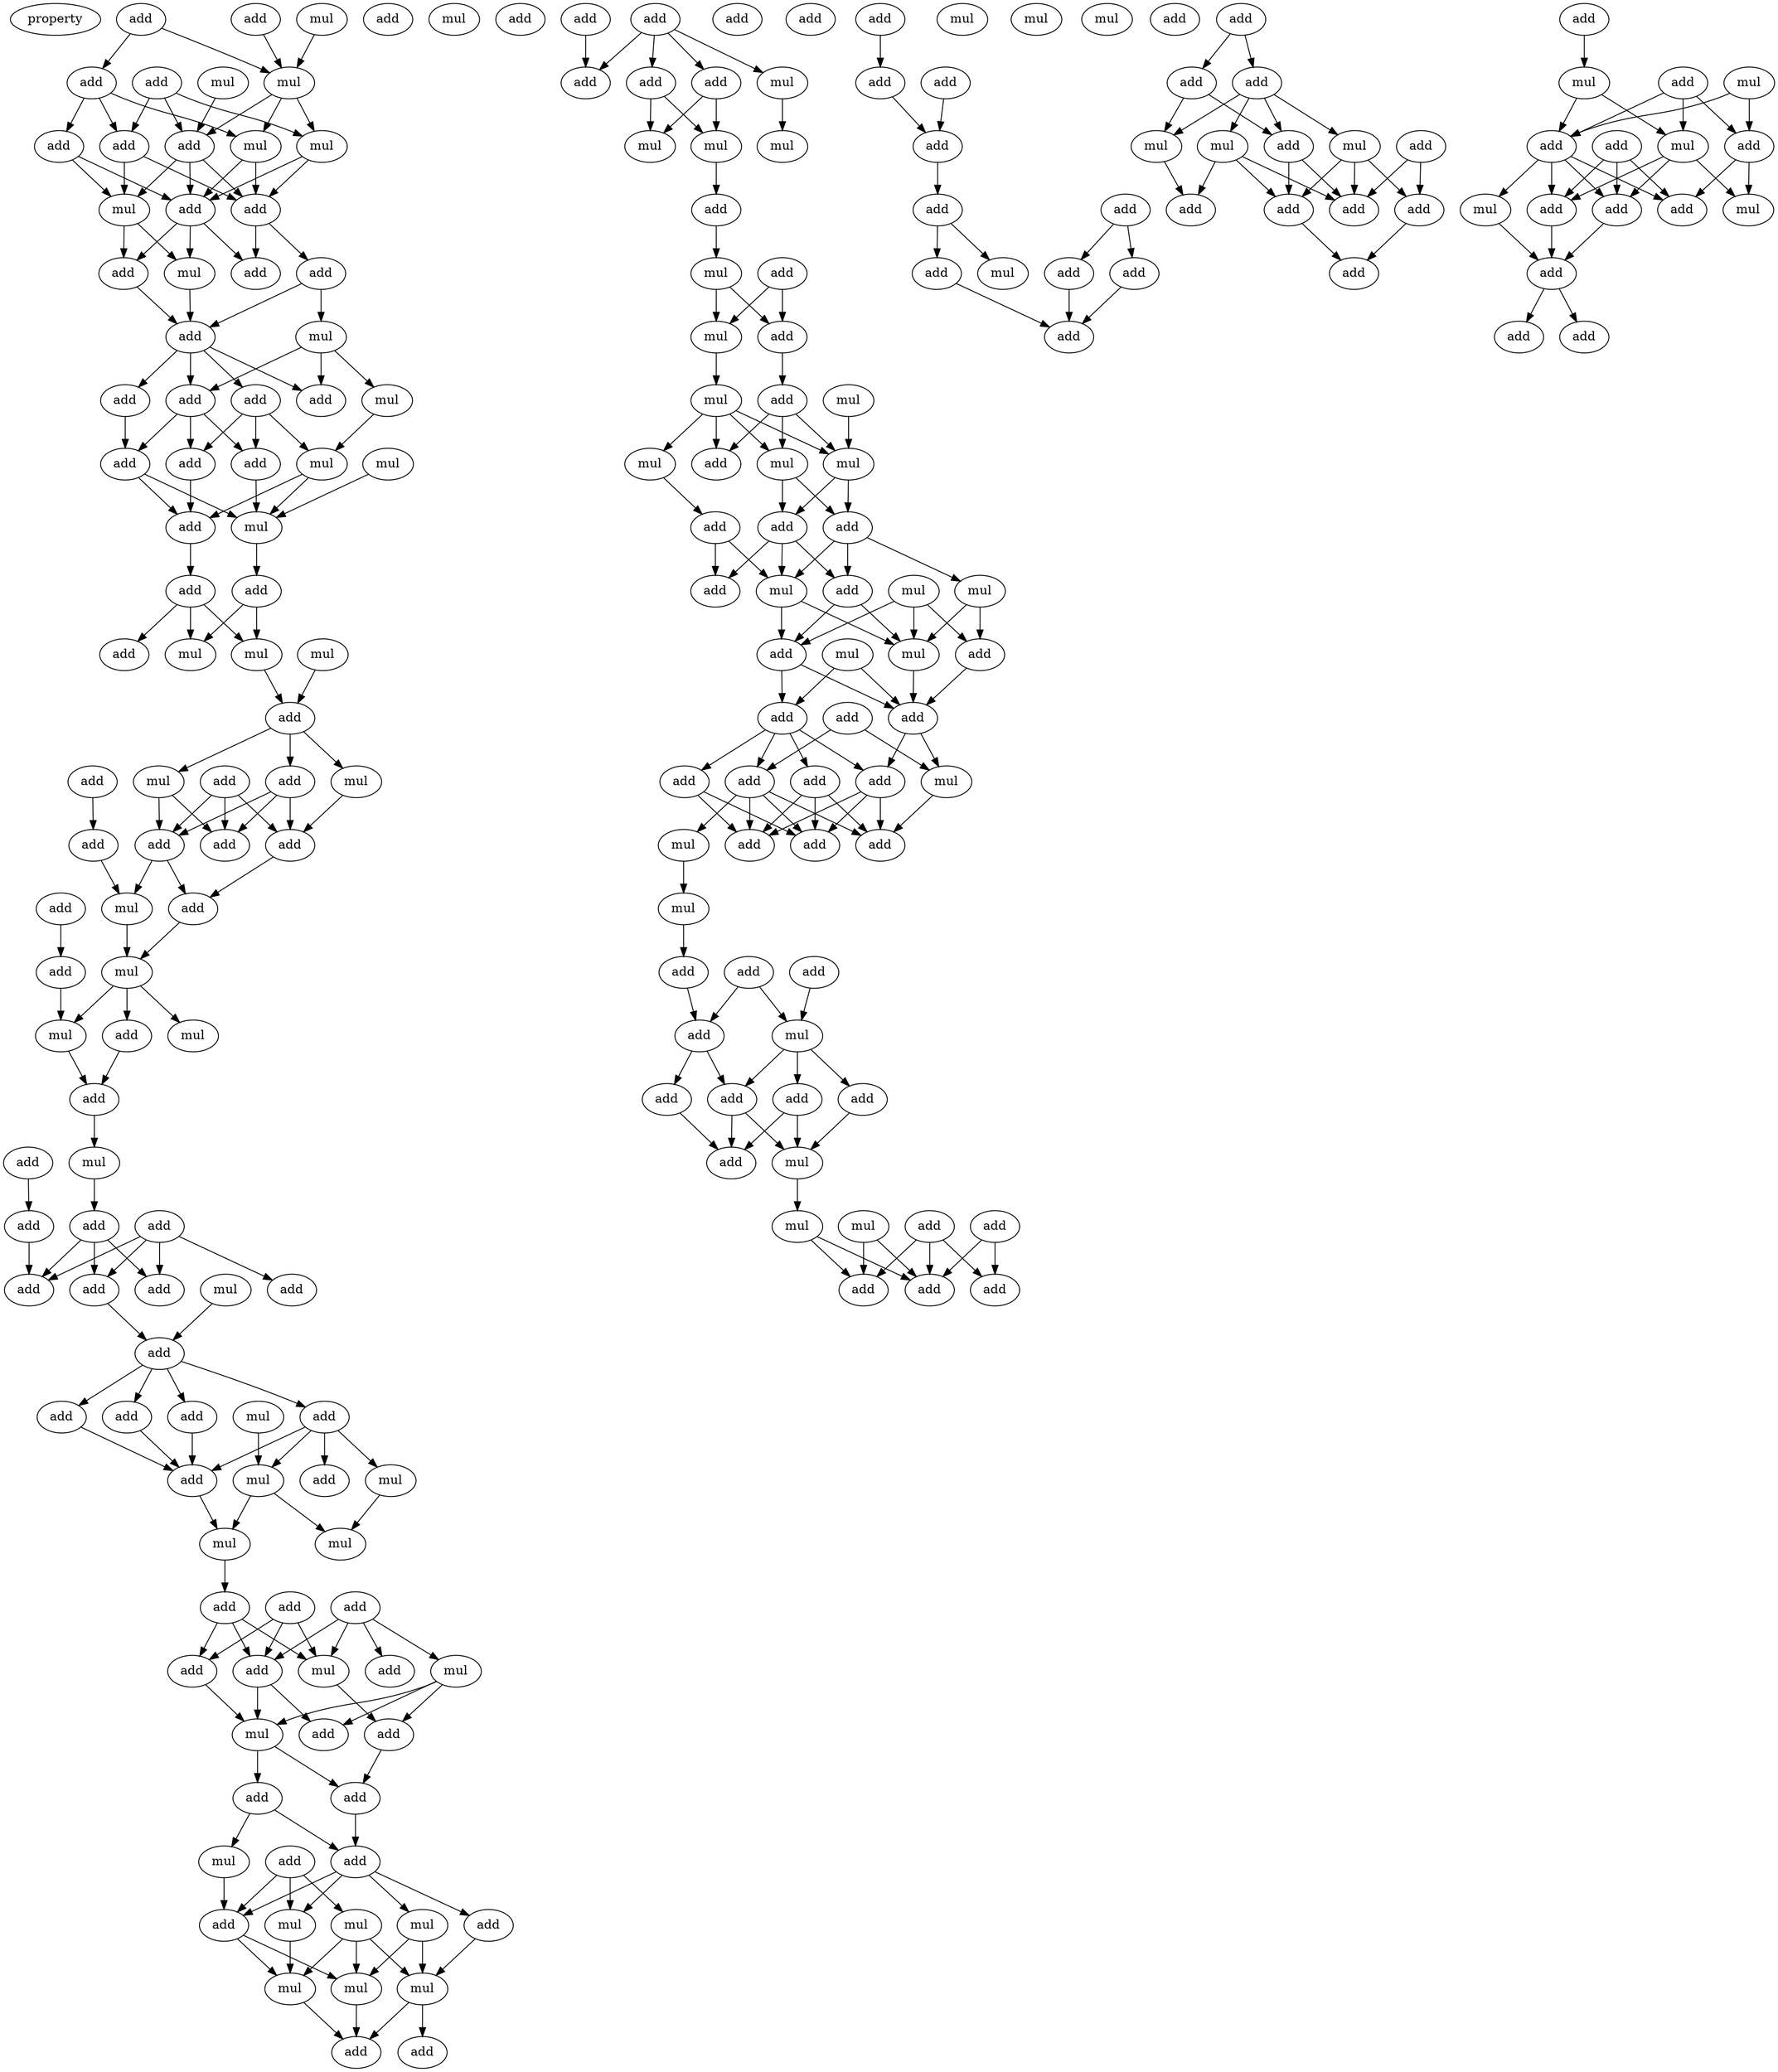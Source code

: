 digraph {
    node [fontcolor=black]
    property [mul=2,lf=1.1]
    0 [ label = mul ];
    1 [ label = add ];
    2 [ label = add ];
    3 [ label = mul ];
    4 [ label = add ];
    5 [ label = add ];
    6 [ label = mul ];
    7 [ label = add ];
    8 [ label = add ];
    9 [ label = add ];
    10 [ label = mul ];
    11 [ label = mul ];
    12 [ label = add ];
    13 [ label = mul ];
    14 [ label = add ];
    15 [ label = add ];
    16 [ label = add ];
    17 [ label = mul ];
    18 [ label = add ];
    19 [ label = add ];
    20 [ label = mul ];
    21 [ label = add ];
    22 [ label = add ];
    23 [ label = add ];
    24 [ label = add ];
    25 [ label = mul ];
    26 [ label = add ];
    27 [ label = mul ];
    28 [ label = add ];
    29 [ label = add ];
    30 [ label = mul ];
    31 [ label = add ];
    32 [ label = mul ];
    33 [ label = add ];
    34 [ label = add ];
    35 [ label = mul ];
    36 [ label = mul ];
    37 [ label = add ];
    38 [ label = add ];
    39 [ label = mul ];
    40 [ label = add ];
    41 [ label = add ];
    42 [ label = add ];
    43 [ label = add ];
    44 [ label = mul ];
    45 [ label = mul ];
    46 [ label = add ];
    47 [ label = add ];
    48 [ label = add ];
    49 [ label = add ];
    50 [ label = mul ];
    51 [ label = add ];
    52 [ label = add ];
    53 [ label = add ];
    54 [ label = mul ];
    55 [ label = add ];
    56 [ label = mul ];
    57 [ label = mul ];
    58 [ label = add ];
    59 [ label = mul ];
    60 [ label = add ];
    61 [ label = mul ];
    62 [ label = add ];
    63 [ label = add ];
    64 [ label = add ];
    65 [ label = add ];
    66 [ label = add ];
    67 [ label = add ];
    68 [ label = mul ];
    69 [ label = add ];
    70 [ label = add ];
    71 [ label = add ];
    72 [ label = mul ];
    73 [ label = add ];
    74 [ label = add ];
    75 [ label = add ];
    76 [ label = add ];
    77 [ label = mul ];
    78 [ label = add ];
    79 [ label = mul ];
    80 [ label = mul ];
    81 [ label = mul ];
    82 [ label = add ];
    83 [ label = add ];
    84 [ label = add ];
    85 [ label = add ];
    86 [ label = add ];
    87 [ label = mul ];
    88 [ label = add ];
    89 [ label = mul ];
    90 [ label = add ];
    91 [ label = mul ];
    92 [ label = add ];
    93 [ label = add ];
    94 [ label = add ];
    95 [ label = add ];
    96 [ label = add ];
    97 [ label = add ];
    98 [ label = mul ];
    99 [ label = add ];
    100 [ label = mul ];
    101 [ label = mul ];
    102 [ label = mul ];
    103 [ label = add ];
    104 [ label = mul ];
    105 [ label = mul ];
    106 [ label = mul ];
    107 [ label = add ];
    108 [ label = add ];
    109 [ label = add ];
    110 [ label = add ];
    111 [ label = add ];
    112 [ label = add ];
    113 [ label = mul ];
    114 [ label = add ];
    115 [ label = mul ];
    116 [ label = mul ];
    117 [ label = mul ];
    118 [ label = add ];
    119 [ label = add ];
    120 [ label = mul ];
    121 [ label = add ];
    122 [ label = mul ];
    123 [ label = add ];
    124 [ label = mul ];
    125 [ label = mul ];
    126 [ label = add ];
    127 [ label = mul ];
    128 [ label = add ];
    129 [ label = mul ];
    130 [ label = mul ];
    131 [ label = add ];
    132 [ label = add ];
    133 [ label = add ];
    134 [ label = mul ];
    135 [ label = add ];
    136 [ label = add ];
    137 [ label = mul ];
    138 [ label = mul ];
    139 [ label = mul ];
    140 [ label = add ];
    141 [ label = add ];
    142 [ label = mul ];
    143 [ label = add ];
    144 [ label = add ];
    145 [ label = add ];
    146 [ label = add ];
    147 [ label = add ];
    148 [ label = mul ];
    149 [ label = add ];
    150 [ label = add ];
    151 [ label = mul ];
    152 [ label = add ];
    153 [ label = add ];
    154 [ label = add ];
    155 [ label = mul ];
    156 [ label = add ];
    157 [ label = add ];
    158 [ label = add ];
    159 [ label = mul ];
    160 [ label = add ];
    161 [ label = add ];
    162 [ label = add ];
    163 [ label = add ];
    164 [ label = add ];
    165 [ label = add ];
    166 [ label = mul ];
    167 [ label = add ];
    168 [ label = add ];
    169 [ label = add ];
    170 [ label = mul ];
    171 [ label = mul ];
    172 [ label = add ];
    173 [ label = add ];
    174 [ label = add ];
    175 [ label = add ];
    176 [ label = mul ];
    177 [ label = add ];
    178 [ label = add ];
    179 [ label = mul ];
    180 [ label = add ];
    181 [ label = add ];
    182 [ label = mul ];
    183 [ label = add ];
    184 [ label = add ];
    185 [ label = add ];
    186 [ label = add ];
    187 [ label = mul ];
    188 [ label = add ];
    189 [ label = add ];
    190 [ label = add ];
    191 [ label = add ];
    192 [ label = add ];
    193 [ label = mul ];
    194 [ label = mul ];
    195 [ label = add ];
    196 [ label = mul ];
    197 [ label = add ];
    198 [ label = add ];
    199 [ label = add ];
    200 [ label = add ];
    201 [ label = add ];
    202 [ label = add ];
    203 [ label = add ];
    204 [ label = mul ];
    205 [ label = add ];
    206 [ label = mul ];
    207 [ label = add ];
    208 [ label = mul ];
    209 [ label = add ];
    210 [ label = add ];
    211 [ label = mul ];
    212 [ label = add ];
    213 [ label = add ];
    214 [ label = mul ];
    215 [ label = add ];
    216 [ label = add ];
    217 [ label = add ];
    218 [ label = add ];
    0 -> 3 [ name = 0 ];
    1 -> 3 [ name = 1 ];
    1 -> 5 [ name = 2 ];
    2 -> 3 [ name = 3 ];
    3 -> 9 [ name = 4 ];
    3 -> 10 [ name = 5 ];
    3 -> 11 [ name = 6 ];
    4 -> 7 [ name = 7 ];
    4 -> 9 [ name = 8 ];
    4 -> 11 [ name = 9 ];
    5 -> 7 [ name = 10 ];
    5 -> 8 [ name = 11 ];
    5 -> 10 [ name = 12 ];
    6 -> 9 [ name = 13 ];
    7 -> 12 [ name = 14 ];
    7 -> 13 [ name = 15 ];
    8 -> 13 [ name = 16 ];
    8 -> 14 [ name = 17 ];
    9 -> 12 [ name = 18 ];
    9 -> 13 [ name = 19 ];
    9 -> 14 [ name = 20 ];
    10 -> 12 [ name = 21 ];
    10 -> 14 [ name = 22 ];
    11 -> 12 [ name = 23 ];
    11 -> 14 [ name = 24 ];
    12 -> 15 [ name = 25 ];
    12 -> 16 [ name = 26 ];
    13 -> 17 [ name = 27 ];
    13 -> 18 [ name = 28 ];
    14 -> 16 [ name = 29 ];
    14 -> 17 [ name = 30 ];
    14 -> 18 [ name = 31 ];
    15 -> 19 [ name = 32 ];
    15 -> 20 [ name = 33 ];
    17 -> 19 [ name = 34 ];
    18 -> 19 [ name = 35 ];
    19 -> 21 [ name = 36 ];
    19 -> 22 [ name = 37 ];
    19 -> 23 [ name = 38 ];
    19 -> 24 [ name = 39 ];
    20 -> 21 [ name = 40 ];
    20 -> 24 [ name = 41 ];
    20 -> 25 [ name = 42 ];
    22 -> 28 [ name = 43 ];
    22 -> 29 [ name = 44 ];
    22 -> 30 [ name = 45 ];
    23 -> 26 [ name = 46 ];
    24 -> 26 [ name = 47 ];
    24 -> 28 [ name = 48 ];
    24 -> 29 [ name = 49 ];
    25 -> 30 [ name = 50 ];
    26 -> 31 [ name = 51 ];
    26 -> 32 [ name = 52 ];
    27 -> 32 [ name = 53 ];
    28 -> 31 [ name = 54 ];
    29 -> 32 [ name = 55 ];
    30 -> 31 [ name = 56 ];
    30 -> 32 [ name = 57 ];
    31 -> 33 [ name = 58 ];
    32 -> 34 [ name = 59 ];
    33 -> 35 [ name = 60 ];
    33 -> 36 [ name = 61 ];
    33 -> 37 [ name = 62 ];
    34 -> 35 [ name = 63 ];
    34 -> 36 [ name = 64 ];
    36 -> 40 [ name = 65 ];
    39 -> 40 [ name = 66 ];
    40 -> 42 [ name = 67 ];
    40 -> 44 [ name = 68 ];
    40 -> 45 [ name = 69 ];
    41 -> 46 [ name = 70 ];
    42 -> 47 [ name = 71 ];
    42 -> 48 [ name = 72 ];
    42 -> 49 [ name = 73 ];
    43 -> 47 [ name = 74 ];
    43 -> 48 [ name = 75 ];
    43 -> 49 [ name = 76 ];
    44 -> 47 [ name = 77 ];
    45 -> 48 [ name = 78 ];
    45 -> 49 [ name = 79 ];
    46 -> 50 [ name = 80 ];
    47 -> 52 [ name = 81 ];
    49 -> 50 [ name = 82 ];
    49 -> 52 [ name = 83 ];
    50 -> 54 [ name = 84 ];
    51 -> 53 [ name = 85 ];
    52 -> 54 [ name = 86 ];
    53 -> 57 [ name = 87 ];
    54 -> 55 [ name = 88 ];
    54 -> 56 [ name = 89 ];
    54 -> 57 [ name = 90 ];
    55 -> 58 [ name = 91 ];
    57 -> 58 [ name = 92 ];
    58 -> 59 [ name = 93 ];
    59 -> 62 [ name = 94 ];
    60 -> 63 [ name = 95 ];
    62 -> 65 [ name = 96 ];
    62 -> 67 [ name = 97 ];
    62 -> 69 [ name = 98 ];
    63 -> 67 [ name = 99 ];
    64 -> 65 [ name = 100 ];
    64 -> 66 [ name = 101 ];
    64 -> 67 [ name = 102 ];
    64 -> 69 [ name = 103 ];
    68 -> 70 [ name = 104 ];
    69 -> 70 [ name = 105 ];
    70 -> 71 [ name = 106 ];
    70 -> 73 [ name = 107 ];
    70 -> 74 [ name = 108 ];
    70 -> 75 [ name = 109 ];
    71 -> 78 [ name = 110 ];
    72 -> 77 [ name = 111 ];
    73 -> 78 [ name = 112 ];
    74 -> 76 [ name = 113 ];
    74 -> 77 [ name = 114 ];
    74 -> 78 [ name = 115 ];
    74 -> 79 [ name = 116 ];
    75 -> 78 [ name = 117 ];
    77 -> 80 [ name = 118 ];
    77 -> 81 [ name = 119 ];
    78 -> 81 [ name = 120 ];
    79 -> 80 [ name = 121 ];
    81 -> 83 [ name = 122 ];
    82 -> 86 [ name = 123 ];
    82 -> 87 [ name = 124 ];
    82 -> 89 [ name = 125 ];
    82 -> 90 [ name = 126 ];
    83 -> 86 [ name = 127 ];
    83 -> 88 [ name = 128 ];
    83 -> 89 [ name = 129 ];
    85 -> 86 [ name = 130 ];
    85 -> 88 [ name = 131 ];
    85 -> 89 [ name = 132 ];
    86 -> 91 [ name = 133 ];
    86 -> 93 [ name = 134 ];
    87 -> 91 [ name = 135 ];
    87 -> 92 [ name = 136 ];
    87 -> 93 [ name = 137 ];
    88 -> 91 [ name = 138 ];
    89 -> 92 [ name = 139 ];
    91 -> 94 [ name = 140 ];
    91 -> 95 [ name = 141 ];
    92 -> 94 [ name = 142 ];
    94 -> 97 [ name = 143 ];
    95 -> 97 [ name = 144 ];
    95 -> 98 [ name = 145 ];
    96 -> 99 [ name = 146 ];
    96 -> 100 [ name = 147 ];
    96 -> 102 [ name = 148 ];
    97 -> 99 [ name = 149 ];
    97 -> 100 [ name = 150 ];
    97 -> 101 [ name = 151 ];
    97 -> 103 [ name = 152 ];
    98 -> 99 [ name = 153 ];
    99 -> 104 [ name = 154 ];
    99 -> 106 [ name = 155 ];
    100 -> 106 [ name = 156 ];
    101 -> 104 [ name = 157 ];
    101 -> 105 [ name = 158 ];
    102 -> 104 [ name = 159 ];
    102 -> 105 [ name = 160 ];
    102 -> 106 [ name = 161 ];
    103 -> 105 [ name = 162 ];
    104 -> 107 [ name = 163 ];
    105 -> 107 [ name = 164 ];
    105 -> 108 [ name = 165 ];
    106 -> 107 [ name = 166 ];
    109 -> 111 [ name = 167 ];
    109 -> 112 [ name = 168 ];
    109 -> 113 [ name = 169 ];
    109 -> 114 [ name = 170 ];
    110 -> 111 [ name = 171 ];
    112 -> 115 [ name = 172 ];
    112 -> 117 [ name = 173 ];
    113 -> 116 [ name = 174 ];
    114 -> 115 [ name = 175 ];
    114 -> 117 [ name = 176 ];
    117 -> 118 [ name = 177 ];
    118 -> 120 [ name = 178 ];
    120 -> 122 [ name = 179 ];
    120 -> 123 [ name = 180 ];
    121 -> 122 [ name = 181 ];
    121 -> 123 [ name = 182 ];
    122 -> 125 [ name = 183 ];
    123 -> 126 [ name = 184 ];
    124 -> 130 [ name = 185 ];
    125 -> 127 [ name = 186 ];
    125 -> 128 [ name = 187 ];
    125 -> 129 [ name = 188 ];
    125 -> 130 [ name = 189 ];
    126 -> 128 [ name = 190 ];
    126 -> 129 [ name = 191 ];
    126 -> 130 [ name = 192 ];
    127 -> 131 [ name = 193 ];
    129 -> 132 [ name = 194 ];
    129 -> 133 [ name = 195 ];
    130 -> 132 [ name = 196 ];
    130 -> 133 [ name = 197 ];
    131 -> 135 [ name = 198 ];
    131 -> 138 [ name = 199 ];
    132 -> 136 [ name = 200 ];
    132 -> 137 [ name = 201 ];
    132 -> 138 [ name = 202 ];
    133 -> 135 [ name = 203 ];
    133 -> 136 [ name = 204 ];
    133 -> 138 [ name = 205 ];
    134 -> 140 [ name = 206 ];
    134 -> 141 [ name = 207 ];
    134 -> 142 [ name = 208 ];
    136 -> 141 [ name = 209 ];
    136 -> 142 [ name = 210 ];
    137 -> 140 [ name = 211 ];
    137 -> 142 [ name = 212 ];
    138 -> 141 [ name = 213 ];
    138 -> 142 [ name = 214 ];
    139 -> 144 [ name = 215 ];
    139 -> 145 [ name = 216 ];
    140 -> 145 [ name = 217 ];
    141 -> 144 [ name = 218 ];
    141 -> 145 [ name = 219 ];
    142 -> 145 [ name = 220 ];
    143 -> 146 [ name = 221 ];
    143 -> 148 [ name = 222 ];
    144 -> 146 [ name = 223 ];
    144 -> 147 [ name = 224 ];
    144 -> 149 [ name = 225 ];
    144 -> 150 [ name = 226 ];
    145 -> 147 [ name = 227 ];
    145 -> 148 [ name = 228 ];
    146 -> 151 [ name = 229 ];
    146 -> 152 [ name = 230 ];
    146 -> 153 [ name = 231 ];
    146 -> 154 [ name = 232 ];
    147 -> 152 [ name = 233 ];
    147 -> 153 [ name = 234 ];
    147 -> 154 [ name = 235 ];
    148 -> 154 [ name = 236 ];
    149 -> 152 [ name = 237 ];
    149 -> 153 [ name = 238 ];
    150 -> 152 [ name = 239 ];
    150 -> 153 [ name = 240 ];
    150 -> 154 [ name = 241 ];
    151 -> 155 [ name = 242 ];
    155 -> 156 [ name = 243 ];
    156 -> 160 [ name = 244 ];
    157 -> 159 [ name = 245 ];
    158 -> 159 [ name = 246 ];
    158 -> 160 [ name = 247 ];
    159 -> 161 [ name = 248 ];
    159 -> 162 [ name = 249 ];
    159 -> 164 [ name = 250 ];
    160 -> 162 [ name = 251 ];
    160 -> 163 [ name = 252 ];
    161 -> 166 [ name = 253 ];
    162 -> 165 [ name = 254 ];
    162 -> 166 [ name = 255 ];
    163 -> 165 [ name = 256 ];
    164 -> 165 [ name = 257 ];
    164 -> 166 [ name = 258 ];
    166 -> 170 [ name = 259 ];
    167 -> 172 [ name = 260 ];
    167 -> 174 [ name = 261 ];
    168 -> 172 [ name = 262 ];
    168 -> 173 [ name = 263 ];
    168 -> 174 [ name = 264 ];
    170 -> 173 [ name = 265 ];
    170 -> 174 [ name = 266 ];
    171 -> 173 [ name = 267 ];
    171 -> 174 [ name = 268 ];
    175 -> 177 [ name = 269 ];
    177 -> 180 [ name = 270 ];
    178 -> 180 [ name = 271 ];
    180 -> 181 [ name = 272 ];
    181 -> 185 [ name = 273 ];
    181 -> 187 [ name = 274 ];
    183 -> 184 [ name = 275 ];
    183 -> 186 [ name = 276 ];
    184 -> 188 [ name = 277 ];
    185 -> 188 [ name = 278 ];
    186 -> 188 [ name = 279 ];
    190 -> 191 [ name = 280 ];
    190 -> 192 [ name = 281 ];
    191 -> 193 [ name = 282 ];
    191 -> 194 [ name = 283 ];
    191 -> 195 [ name = 284 ];
    191 -> 196 [ name = 285 ];
    192 -> 193 [ name = 286 ];
    192 -> 195 [ name = 287 ];
    193 -> 201 [ name = 288 ];
    194 -> 198 [ name = 289 ];
    194 -> 199 [ name = 290 ];
    194 -> 200 [ name = 291 ];
    195 -> 198 [ name = 292 ];
    195 -> 199 [ name = 293 ];
    196 -> 198 [ name = 294 ];
    196 -> 199 [ name = 295 ];
    196 -> 201 [ name = 296 ];
    197 -> 199 [ name = 297 ];
    197 -> 200 [ name = 298 ];
    198 -> 202 [ name = 299 ];
    200 -> 202 [ name = 300 ];
    203 -> 204 [ name = 301 ];
    204 -> 208 [ name = 302 ];
    204 -> 210 [ name = 303 ];
    205 -> 208 [ name = 304 ];
    205 -> 209 [ name = 305 ];
    205 -> 210 [ name = 306 ];
    206 -> 209 [ name = 307 ];
    206 -> 210 [ name = 308 ];
    207 -> 212 [ name = 309 ];
    207 -> 213 [ name = 310 ];
    207 -> 215 [ name = 311 ];
    208 -> 212 [ name = 312 ];
    208 -> 214 [ name = 313 ];
    208 -> 215 [ name = 314 ];
    209 -> 213 [ name = 315 ];
    209 -> 214 [ name = 316 ];
    210 -> 211 [ name = 317 ];
    210 -> 212 [ name = 318 ];
    210 -> 213 [ name = 319 ];
    210 -> 215 [ name = 320 ];
    211 -> 216 [ name = 321 ];
    212 -> 216 [ name = 322 ];
    215 -> 216 [ name = 323 ];
    216 -> 217 [ name = 324 ];
    216 -> 218 [ name = 325 ];
}
